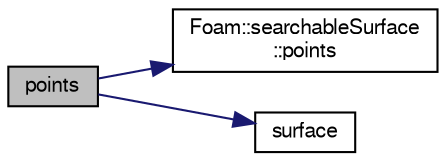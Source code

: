 digraph "points"
{
  bgcolor="transparent";
  edge [fontname="FreeSans",fontsize="10",labelfontname="FreeSans",labelfontsize="10"];
  node [fontname="FreeSans",fontsize="10",shape=record];
  rankdir="LR";
  Node1 [label="points",height=0.2,width=0.4,color="black", fillcolor="grey75", style="filled" fontcolor="black"];
  Node1 -> Node2 [color="midnightblue",fontsize="10",style="solid",fontname="FreeSans"];
  Node2 [label="Foam::searchableSurface\l::points",height=0.2,width=0.4,color="black",URL="$a02196.html#a23b528d2f2916e067aaf3edcbe66ad26",tooltip="Get the points that define the surface. "];
  Node1 -> Node3 [color="midnightblue",fontsize="10",style="solid",fontname="FreeSans"];
  Node3 [label="surface",height=0.2,width=0.4,color="black",URL="$a02204.html#a3cb4ed4350bdff76b1a056891918e3e8"];
}

